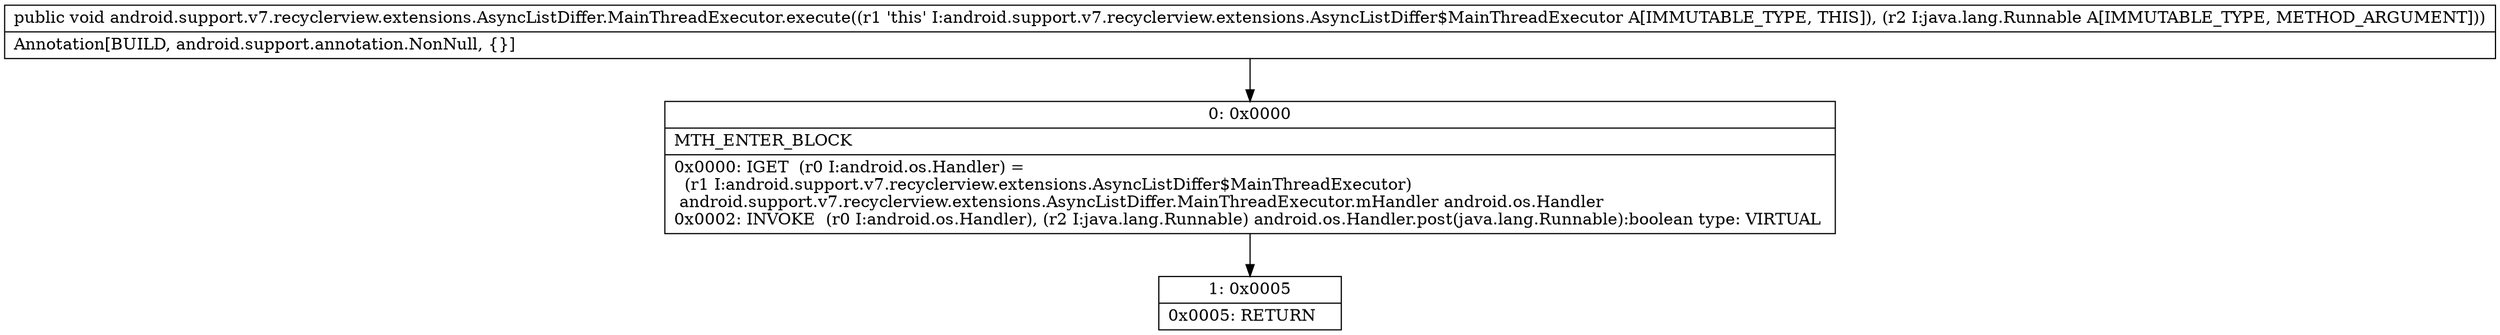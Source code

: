digraph "CFG forandroid.support.v7.recyclerview.extensions.AsyncListDiffer.MainThreadExecutor.execute(Ljava\/lang\/Runnable;)V" {
Node_0 [shape=record,label="{0\:\ 0x0000|MTH_ENTER_BLOCK\l|0x0000: IGET  (r0 I:android.os.Handler) = \l  (r1 I:android.support.v7.recyclerview.extensions.AsyncListDiffer$MainThreadExecutor)\l android.support.v7.recyclerview.extensions.AsyncListDiffer.MainThreadExecutor.mHandler android.os.Handler \l0x0002: INVOKE  (r0 I:android.os.Handler), (r2 I:java.lang.Runnable) android.os.Handler.post(java.lang.Runnable):boolean type: VIRTUAL \l}"];
Node_1 [shape=record,label="{1\:\ 0x0005|0x0005: RETURN   \l}"];
MethodNode[shape=record,label="{public void android.support.v7.recyclerview.extensions.AsyncListDiffer.MainThreadExecutor.execute((r1 'this' I:android.support.v7.recyclerview.extensions.AsyncListDiffer$MainThreadExecutor A[IMMUTABLE_TYPE, THIS]), (r2 I:java.lang.Runnable A[IMMUTABLE_TYPE, METHOD_ARGUMENT]))  | Annotation[BUILD, android.support.annotation.NonNull, \{\}]\l}"];
MethodNode -> Node_0;
Node_0 -> Node_1;
}

